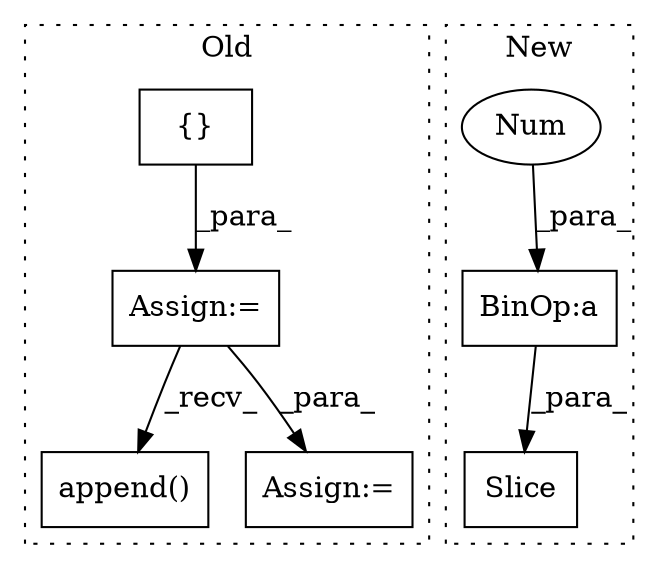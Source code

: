 digraph G {
subgraph cluster0 {
1 [label="append()" a="75" s="11630,11664" l="25,1" shape="box"];
4 [label="{}" a="59" s="10962,10962" l="2,1" shape="box"];
5 [label="Assign:=" a="68" s="10959" l="3" shape="box"];
7 [label="Assign:=" a="68" s="12777" l="3" shape="box"];
label = "Old";
style="dotted";
}
subgraph cluster1 {
2 [label="Slice" a="80" s="12795" l="6" shape="box"];
3 [label="BinOp:a" a="82" s="12799" l="1" shape="box"];
6 [label="Num" a="76" s="12800" l="1" shape="ellipse"];
label = "New";
style="dotted";
}
3 -> 2 [label="_para_"];
4 -> 5 [label="_para_"];
5 -> 1 [label="_recv_"];
5 -> 7 [label="_para_"];
6 -> 3 [label="_para_"];
}